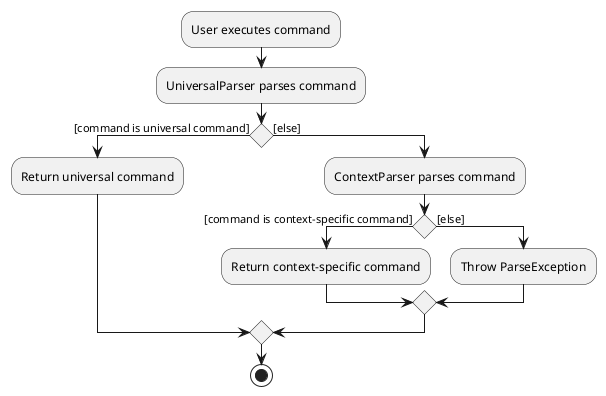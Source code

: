 @startuml
:User executes command;
:UniversalParser parses command;

if () then ([command is universal command])
    :Return universal command;
else ([else])
    :ContextParser parses command;
    if () then ([command is context-specific command])
        :Return context-specific command;
    else ([else])
        :Throw ParseException;
    endif
endif
stop
@enduml
